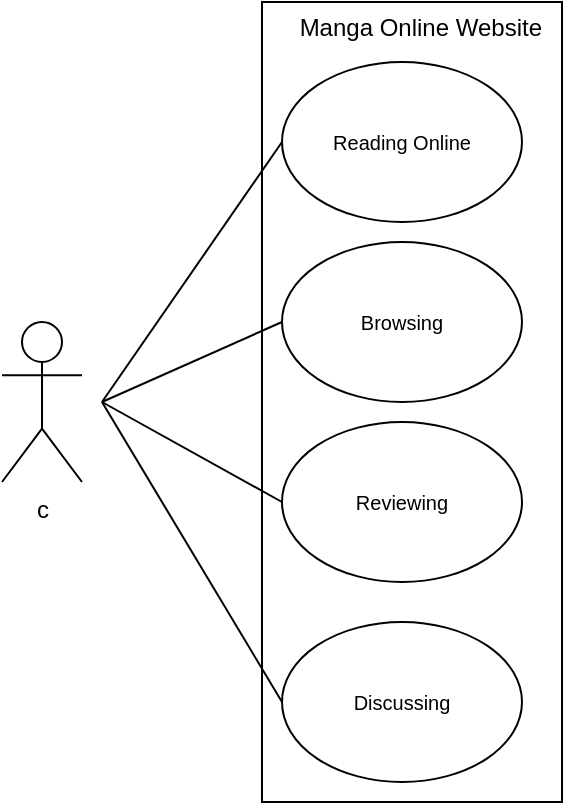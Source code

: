 <mxfile version="14.7.6" type="github"><diagram id="-4S-X0PtDjd8pIzSwN5x" name="Page-1"><mxGraphModel dx="782" dy="434" grid="1" gridSize="10" guides="1" tooltips="1" connect="1" arrows="1" fold="1" page="1" pageScale="1" pageWidth="850" pageHeight="1100" math="0" shadow="0"><root><mxCell id="0"/><mxCell id="1" parent="0"/><mxCell id="_glz-8ETsj4gpp62GSLf-8" value="Manga Online Website" style="rounded=0;whiteSpace=wrap;html=1;align=right;labelPosition=left;verticalLabelPosition=top;verticalAlign=bottom;horizontal=1;spacing=-20;spacingLeft=0;spacingRight=-120;" parent="1" vertex="1"><mxGeometry x="490" y="520" width="150" height="400" as="geometry"/></mxCell><mxCell id="_glz-8ETsj4gpp62GSLf-2" value="&lt;font size=&quot;1&quot;&gt;Reading Online&lt;/font&gt;" style="ellipse;whiteSpace=wrap;html=1;" parent="1" vertex="1"><mxGeometry x="500" y="550" width="120" height="80" as="geometry"/></mxCell><mxCell id="_glz-8ETsj4gpp62GSLf-4" value="&lt;font size=&quot;1&quot;&gt;Browsing&lt;/font&gt;" style="ellipse;whiteSpace=wrap;html=1;" parent="1" vertex="1"><mxGeometry x="500" y="640" width="120" height="80" as="geometry"/></mxCell><mxCell id="_glz-8ETsj4gpp62GSLf-5" value="&lt;font size=&quot;1&quot;&gt;Discussing&lt;/font&gt;" style="ellipse;whiteSpace=wrap;html=1;" parent="1" vertex="1"><mxGeometry x="500" y="830" width="120" height="80" as="geometry"/></mxCell><mxCell id="_glz-8ETsj4gpp62GSLf-7" value="&lt;font size=&quot;1&quot;&gt;Reviewing&lt;/font&gt;" style="ellipse;whiteSpace=wrap;html=1;" parent="1" vertex="1"><mxGeometry x="500" y="730" width="120" height="80" as="geometry"/></mxCell><mxCell id="_glz-8ETsj4gpp62GSLf-10" value="c" style="shape=umlActor;verticalLabelPosition=bottom;verticalAlign=top;html=1;outlineConnect=0;" parent="1" vertex="1"><mxGeometry x="360" y="680" width="40" height="80" as="geometry"/></mxCell><mxCell id="_glz-8ETsj4gpp62GSLf-15" value="" style="endArrow=none;html=1;entryX=0;entryY=0.5;entryDx=0;entryDy=0;" parent="1" target="_glz-8ETsj4gpp62GSLf-4" edge="1"><mxGeometry width="50" height="50" relative="1" as="geometry"><mxPoint x="410" y="720" as="sourcePoint"/><mxPoint x="530" y="660" as="targetPoint"/></mxGeometry></mxCell><mxCell id="_glz-8ETsj4gpp62GSLf-16" value="" style="endArrow=none;html=1;entryX=0;entryY=0.5;entryDx=0;entryDy=0;" parent="1" target="_glz-8ETsj4gpp62GSLf-7" edge="1"><mxGeometry width="50" height="50" relative="1" as="geometry"><mxPoint x="410" y="720" as="sourcePoint"/><mxPoint x="530" y="660" as="targetPoint"/></mxGeometry></mxCell><mxCell id="_glz-8ETsj4gpp62GSLf-18" value="" style="endArrow=none;html=1;entryX=0;entryY=0.5;entryDx=0;entryDy=0;" parent="1" target="_glz-8ETsj4gpp62GSLf-5" edge="1"><mxGeometry width="50" height="50" relative="1" as="geometry"><mxPoint x="410" y="720" as="sourcePoint"/><mxPoint x="530" y="770" as="targetPoint"/></mxGeometry></mxCell><mxCell id="_glz-8ETsj4gpp62GSLf-19" value="" style="endArrow=none;html=1;entryX=0;entryY=0.5;entryDx=0;entryDy=0;" parent="1" target="_glz-8ETsj4gpp62GSLf-2" edge="1"><mxGeometry width="50" height="50" relative="1" as="geometry"><mxPoint x="410" y="720" as="sourcePoint"/><mxPoint x="530" y="600" as="targetPoint"/></mxGeometry></mxCell></root></mxGraphModel></diagram></mxfile>
